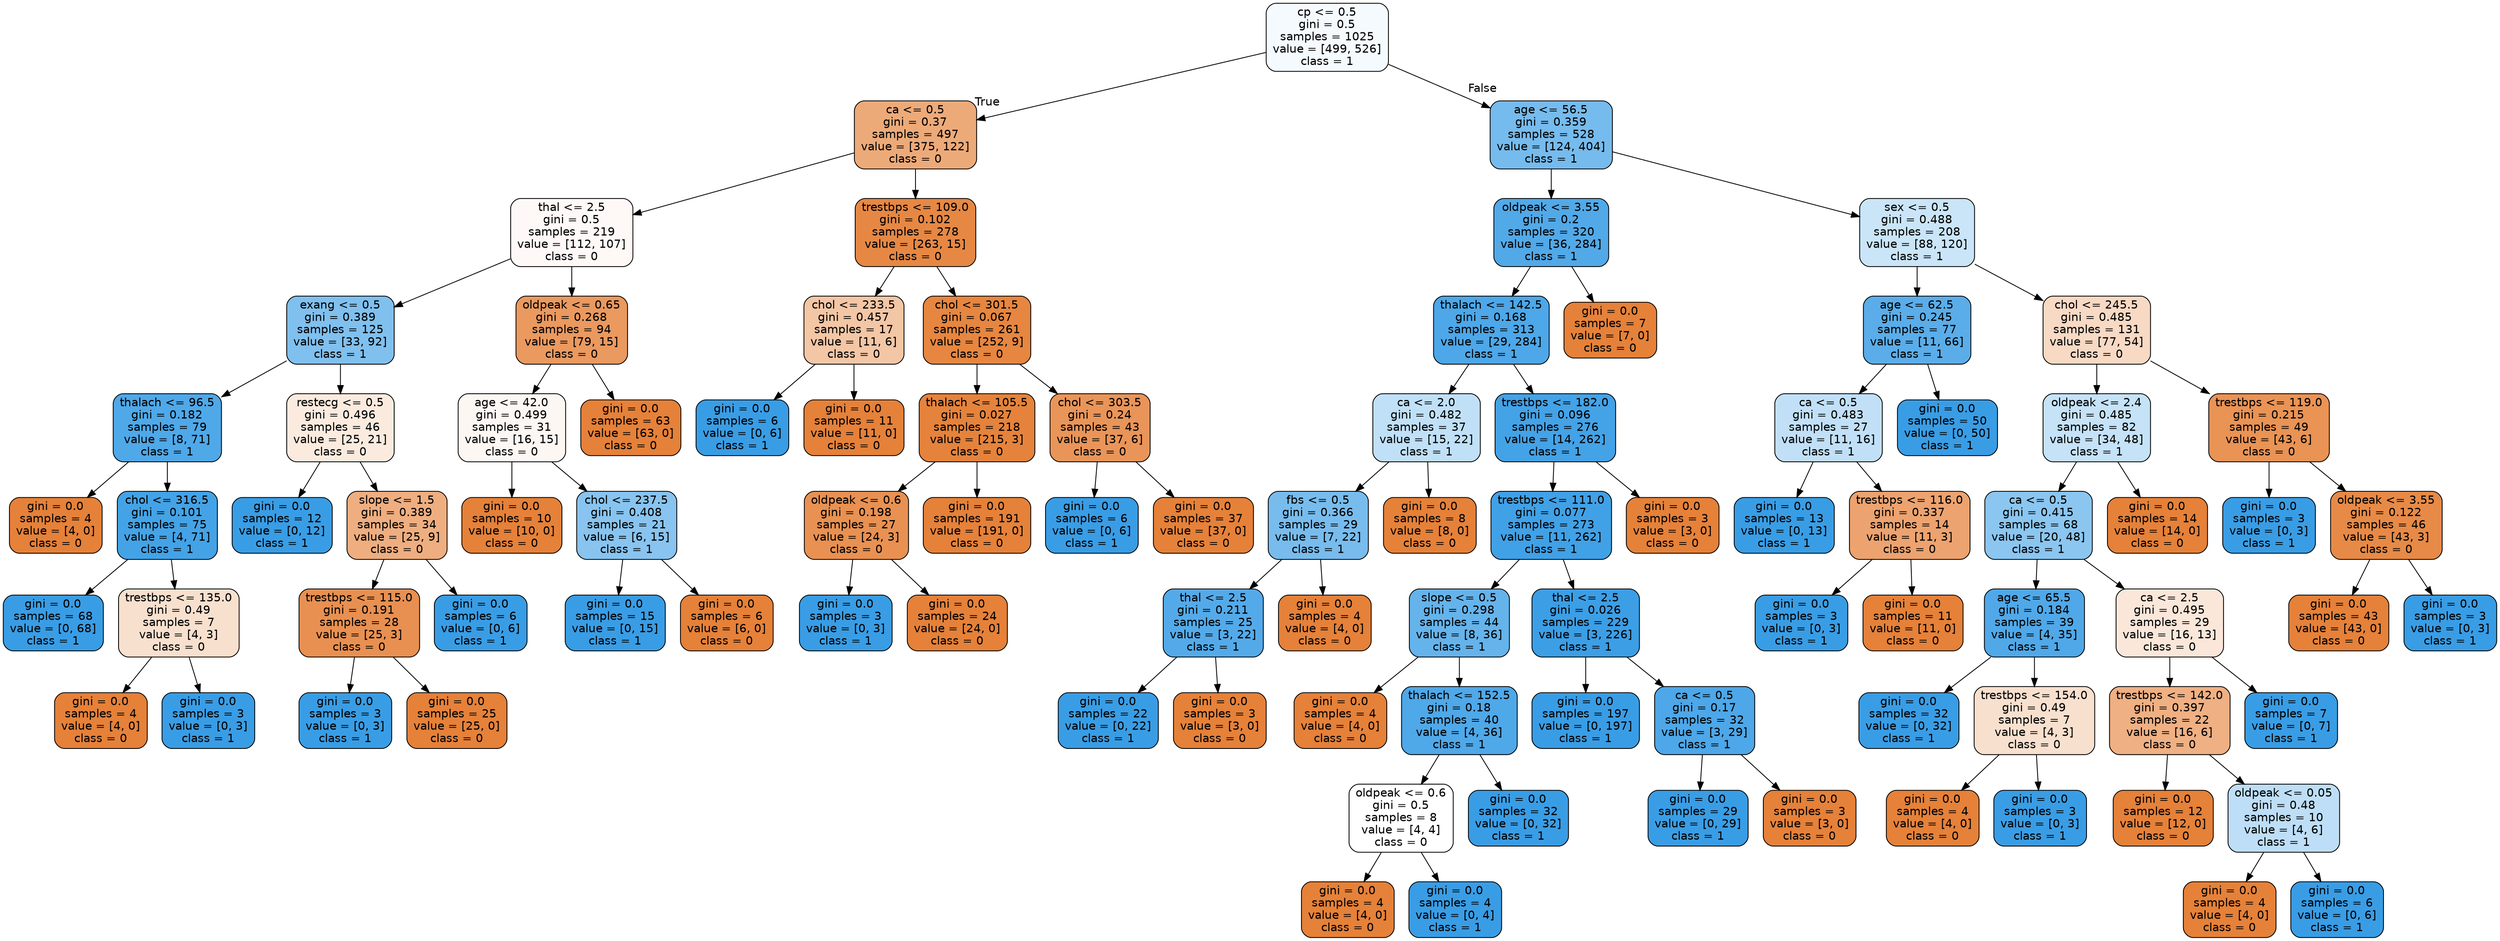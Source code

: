 digraph Tree {
node [shape=box, style="filled, rounded", color="black", fontname="helvetica"] ;
edge [fontname="helvetica"] ;
0 [label="cp <= 0.5\ngini = 0.5\nsamples = 1025\nvalue = [499, 526]\nclass = 1", fillcolor="#f5fafe"] ;
1 [label="ca <= 0.5\ngini = 0.37\nsamples = 497\nvalue = [375, 122]\nclass = 0", fillcolor="#edaa79"] ;
0 -> 1 [labeldistance=2.5, labelangle=45, headlabel="True"] ;
2 [label="thal <= 2.5\ngini = 0.5\nsamples = 219\nvalue = [112, 107]\nclass = 0", fillcolor="#fef9f6"] ;
1 -> 2 ;
3 [label="exang <= 0.5\ngini = 0.389\nsamples = 125\nvalue = [33, 92]\nclass = 1", fillcolor="#80c0ee"] ;
2 -> 3 ;
4 [label="thalach <= 96.5\ngini = 0.182\nsamples = 79\nvalue = [8, 71]\nclass = 1", fillcolor="#4fa8e8"] ;
3 -> 4 ;
5 [label="gini = 0.0\nsamples = 4\nvalue = [4, 0]\nclass = 0", fillcolor="#e58139"] ;
4 -> 5 ;
6 [label="chol <= 316.5\ngini = 0.101\nsamples = 75\nvalue = [4, 71]\nclass = 1", fillcolor="#44a3e6"] ;
4 -> 6 ;
7 [label="gini = 0.0\nsamples = 68\nvalue = [0, 68]\nclass = 1", fillcolor="#399de5"] ;
6 -> 7 ;
8 [label="trestbps <= 135.0\ngini = 0.49\nsamples = 7\nvalue = [4, 3]\nclass = 0", fillcolor="#f8e0ce"] ;
6 -> 8 ;
9 [label="gini = 0.0\nsamples = 4\nvalue = [4, 0]\nclass = 0", fillcolor="#e58139"] ;
8 -> 9 ;
10 [label="gini = 0.0\nsamples = 3\nvalue = [0, 3]\nclass = 1", fillcolor="#399de5"] ;
8 -> 10 ;
11 [label="restecg <= 0.5\ngini = 0.496\nsamples = 46\nvalue = [25, 21]\nclass = 0", fillcolor="#fbebdf"] ;
3 -> 11 ;
12 [label="gini = 0.0\nsamples = 12\nvalue = [0, 12]\nclass = 1", fillcolor="#399de5"] ;
11 -> 12 ;
13 [label="slope <= 1.5\ngini = 0.389\nsamples = 34\nvalue = [25, 9]\nclass = 0", fillcolor="#eeae80"] ;
11 -> 13 ;
14 [label="trestbps <= 115.0\ngini = 0.191\nsamples = 28\nvalue = [25, 3]\nclass = 0", fillcolor="#e89051"] ;
13 -> 14 ;
15 [label="gini = 0.0\nsamples = 3\nvalue = [0, 3]\nclass = 1", fillcolor="#399de5"] ;
14 -> 15 ;
16 [label="gini = 0.0\nsamples = 25\nvalue = [25, 0]\nclass = 0", fillcolor="#e58139"] ;
14 -> 16 ;
17 [label="gini = 0.0\nsamples = 6\nvalue = [0, 6]\nclass = 1", fillcolor="#399de5"] ;
13 -> 17 ;
18 [label="oldpeak <= 0.65\ngini = 0.268\nsamples = 94\nvalue = [79, 15]\nclass = 0", fillcolor="#ea995f"] ;
2 -> 18 ;
19 [label="age <= 42.0\ngini = 0.499\nsamples = 31\nvalue = [16, 15]\nclass = 0", fillcolor="#fdf7f3"] ;
18 -> 19 ;
20 [label="gini = 0.0\nsamples = 10\nvalue = [10, 0]\nclass = 0", fillcolor="#e58139"] ;
19 -> 20 ;
21 [label="chol <= 237.5\ngini = 0.408\nsamples = 21\nvalue = [6, 15]\nclass = 1", fillcolor="#88c4ef"] ;
19 -> 21 ;
22 [label="gini = 0.0\nsamples = 15\nvalue = [0, 15]\nclass = 1", fillcolor="#399de5"] ;
21 -> 22 ;
23 [label="gini = 0.0\nsamples = 6\nvalue = [6, 0]\nclass = 0", fillcolor="#e58139"] ;
21 -> 23 ;
24 [label="gini = 0.0\nsamples = 63\nvalue = [63, 0]\nclass = 0", fillcolor="#e58139"] ;
18 -> 24 ;
25 [label="trestbps <= 109.0\ngini = 0.102\nsamples = 278\nvalue = [263, 15]\nclass = 0", fillcolor="#e68844"] ;
1 -> 25 ;
26 [label="chol <= 233.5\ngini = 0.457\nsamples = 17\nvalue = [11, 6]\nclass = 0", fillcolor="#f3c6a5"] ;
25 -> 26 ;
27 [label="gini = 0.0\nsamples = 6\nvalue = [0, 6]\nclass = 1", fillcolor="#399de5"] ;
26 -> 27 ;
28 [label="gini = 0.0\nsamples = 11\nvalue = [11, 0]\nclass = 0", fillcolor="#e58139"] ;
26 -> 28 ;
29 [label="chol <= 301.5\ngini = 0.067\nsamples = 261\nvalue = [252, 9]\nclass = 0", fillcolor="#e68640"] ;
25 -> 29 ;
30 [label="thalach <= 105.5\ngini = 0.027\nsamples = 218\nvalue = [215, 3]\nclass = 0", fillcolor="#e5833c"] ;
29 -> 30 ;
31 [label="oldpeak <= 0.6\ngini = 0.198\nsamples = 27\nvalue = [24, 3]\nclass = 0", fillcolor="#e89152"] ;
30 -> 31 ;
32 [label="gini = 0.0\nsamples = 3\nvalue = [0, 3]\nclass = 1", fillcolor="#399de5"] ;
31 -> 32 ;
33 [label="gini = 0.0\nsamples = 24\nvalue = [24, 0]\nclass = 0", fillcolor="#e58139"] ;
31 -> 33 ;
34 [label="gini = 0.0\nsamples = 191\nvalue = [191, 0]\nclass = 0", fillcolor="#e58139"] ;
30 -> 34 ;
35 [label="chol <= 303.5\ngini = 0.24\nsamples = 43\nvalue = [37, 6]\nclass = 0", fillcolor="#e99559"] ;
29 -> 35 ;
36 [label="gini = 0.0\nsamples = 6\nvalue = [0, 6]\nclass = 1", fillcolor="#399de5"] ;
35 -> 36 ;
37 [label="gini = 0.0\nsamples = 37\nvalue = [37, 0]\nclass = 0", fillcolor="#e58139"] ;
35 -> 37 ;
38 [label="age <= 56.5\ngini = 0.359\nsamples = 528\nvalue = [124, 404]\nclass = 1", fillcolor="#76bbed"] ;
0 -> 38 [labeldistance=2.5, labelangle=-45, headlabel="False"] ;
39 [label="oldpeak <= 3.55\ngini = 0.2\nsamples = 320\nvalue = [36, 284]\nclass = 1", fillcolor="#52a9e8"] ;
38 -> 39 ;
40 [label="thalach <= 142.5\ngini = 0.168\nsamples = 313\nvalue = [29, 284]\nclass = 1", fillcolor="#4da7e8"] ;
39 -> 40 ;
41 [label="ca <= 2.0\ngini = 0.482\nsamples = 37\nvalue = [15, 22]\nclass = 1", fillcolor="#c0e0f7"] ;
40 -> 41 ;
42 [label="fbs <= 0.5\ngini = 0.366\nsamples = 29\nvalue = [7, 22]\nclass = 1", fillcolor="#78bced"] ;
41 -> 42 ;
43 [label="thal <= 2.5\ngini = 0.211\nsamples = 25\nvalue = [3, 22]\nclass = 1", fillcolor="#54aae9"] ;
42 -> 43 ;
44 [label="gini = 0.0\nsamples = 22\nvalue = [0, 22]\nclass = 1", fillcolor="#399de5"] ;
43 -> 44 ;
45 [label="gini = 0.0\nsamples = 3\nvalue = [3, 0]\nclass = 0", fillcolor="#e58139"] ;
43 -> 45 ;
46 [label="gini = 0.0\nsamples = 4\nvalue = [4, 0]\nclass = 0", fillcolor="#e58139"] ;
42 -> 46 ;
47 [label="gini = 0.0\nsamples = 8\nvalue = [8, 0]\nclass = 0", fillcolor="#e58139"] ;
41 -> 47 ;
48 [label="trestbps <= 182.0\ngini = 0.096\nsamples = 276\nvalue = [14, 262]\nclass = 1", fillcolor="#44a2e6"] ;
40 -> 48 ;
49 [label="trestbps <= 111.0\ngini = 0.077\nsamples = 273\nvalue = [11, 262]\nclass = 1", fillcolor="#41a1e6"] ;
48 -> 49 ;
50 [label="slope <= 0.5\ngini = 0.298\nsamples = 44\nvalue = [8, 36]\nclass = 1", fillcolor="#65b3eb"] ;
49 -> 50 ;
51 [label="gini = 0.0\nsamples = 4\nvalue = [4, 0]\nclass = 0", fillcolor="#e58139"] ;
50 -> 51 ;
52 [label="thalach <= 152.5\ngini = 0.18\nsamples = 40\nvalue = [4, 36]\nclass = 1", fillcolor="#4fa8e8"] ;
50 -> 52 ;
53 [label="oldpeak <= 0.6\ngini = 0.5\nsamples = 8\nvalue = [4, 4]\nclass = 0", fillcolor="#ffffff"] ;
52 -> 53 ;
54 [label="gini = 0.0\nsamples = 4\nvalue = [4, 0]\nclass = 0", fillcolor="#e58139"] ;
53 -> 54 ;
55 [label="gini = 0.0\nsamples = 4\nvalue = [0, 4]\nclass = 1", fillcolor="#399de5"] ;
53 -> 55 ;
56 [label="gini = 0.0\nsamples = 32\nvalue = [0, 32]\nclass = 1", fillcolor="#399de5"] ;
52 -> 56 ;
57 [label="thal <= 2.5\ngini = 0.026\nsamples = 229\nvalue = [3, 226]\nclass = 1", fillcolor="#3c9ee5"] ;
49 -> 57 ;
58 [label="gini = 0.0\nsamples = 197\nvalue = [0, 197]\nclass = 1", fillcolor="#399de5"] ;
57 -> 58 ;
59 [label="ca <= 0.5\ngini = 0.17\nsamples = 32\nvalue = [3, 29]\nclass = 1", fillcolor="#4da7e8"] ;
57 -> 59 ;
60 [label="gini = 0.0\nsamples = 29\nvalue = [0, 29]\nclass = 1", fillcolor="#399de5"] ;
59 -> 60 ;
61 [label="gini = 0.0\nsamples = 3\nvalue = [3, 0]\nclass = 0", fillcolor="#e58139"] ;
59 -> 61 ;
62 [label="gini = 0.0\nsamples = 3\nvalue = [3, 0]\nclass = 0", fillcolor="#e58139"] ;
48 -> 62 ;
63 [label="gini = 0.0\nsamples = 7\nvalue = [7, 0]\nclass = 0", fillcolor="#e58139"] ;
39 -> 63 ;
64 [label="sex <= 0.5\ngini = 0.488\nsamples = 208\nvalue = [88, 120]\nclass = 1", fillcolor="#cae5f8"] ;
38 -> 64 ;
65 [label="age <= 62.5\ngini = 0.245\nsamples = 77\nvalue = [11, 66]\nclass = 1", fillcolor="#5aade9"] ;
64 -> 65 ;
66 [label="ca <= 0.5\ngini = 0.483\nsamples = 27\nvalue = [11, 16]\nclass = 1", fillcolor="#c1e0f7"] ;
65 -> 66 ;
67 [label="gini = 0.0\nsamples = 13\nvalue = [0, 13]\nclass = 1", fillcolor="#399de5"] ;
66 -> 67 ;
68 [label="trestbps <= 116.0\ngini = 0.337\nsamples = 14\nvalue = [11, 3]\nclass = 0", fillcolor="#eca36f"] ;
66 -> 68 ;
69 [label="gini = 0.0\nsamples = 3\nvalue = [0, 3]\nclass = 1", fillcolor="#399de5"] ;
68 -> 69 ;
70 [label="gini = 0.0\nsamples = 11\nvalue = [11, 0]\nclass = 0", fillcolor="#e58139"] ;
68 -> 70 ;
71 [label="gini = 0.0\nsamples = 50\nvalue = [0, 50]\nclass = 1", fillcolor="#399de5"] ;
65 -> 71 ;
72 [label="chol <= 245.5\ngini = 0.485\nsamples = 131\nvalue = [77, 54]\nclass = 0", fillcolor="#f7d9c4"] ;
64 -> 72 ;
73 [label="oldpeak <= 2.4\ngini = 0.485\nsamples = 82\nvalue = [34, 48]\nclass = 1", fillcolor="#c5e2f7"] ;
72 -> 73 ;
74 [label="ca <= 0.5\ngini = 0.415\nsamples = 68\nvalue = [20, 48]\nclass = 1", fillcolor="#8bc6f0"] ;
73 -> 74 ;
75 [label="age <= 65.5\ngini = 0.184\nsamples = 39\nvalue = [4, 35]\nclass = 1", fillcolor="#50a8e8"] ;
74 -> 75 ;
76 [label="gini = 0.0\nsamples = 32\nvalue = [0, 32]\nclass = 1", fillcolor="#399de5"] ;
75 -> 76 ;
77 [label="trestbps <= 154.0\ngini = 0.49\nsamples = 7\nvalue = [4, 3]\nclass = 0", fillcolor="#f8e0ce"] ;
75 -> 77 ;
78 [label="gini = 0.0\nsamples = 4\nvalue = [4, 0]\nclass = 0", fillcolor="#e58139"] ;
77 -> 78 ;
79 [label="gini = 0.0\nsamples = 3\nvalue = [0, 3]\nclass = 1", fillcolor="#399de5"] ;
77 -> 79 ;
80 [label="ca <= 2.5\ngini = 0.495\nsamples = 29\nvalue = [16, 13]\nclass = 0", fillcolor="#fae7da"] ;
74 -> 80 ;
81 [label="trestbps <= 142.0\ngini = 0.397\nsamples = 22\nvalue = [16, 6]\nclass = 0", fillcolor="#efb083"] ;
80 -> 81 ;
82 [label="gini = 0.0\nsamples = 12\nvalue = [12, 0]\nclass = 0", fillcolor="#e58139"] ;
81 -> 82 ;
83 [label="oldpeak <= 0.05\ngini = 0.48\nsamples = 10\nvalue = [4, 6]\nclass = 1", fillcolor="#bddef6"] ;
81 -> 83 ;
84 [label="gini = 0.0\nsamples = 4\nvalue = [4, 0]\nclass = 0", fillcolor="#e58139"] ;
83 -> 84 ;
85 [label="gini = 0.0\nsamples = 6\nvalue = [0, 6]\nclass = 1", fillcolor="#399de5"] ;
83 -> 85 ;
86 [label="gini = 0.0\nsamples = 7\nvalue = [0, 7]\nclass = 1", fillcolor="#399de5"] ;
80 -> 86 ;
87 [label="gini = 0.0\nsamples = 14\nvalue = [14, 0]\nclass = 0", fillcolor="#e58139"] ;
73 -> 87 ;
88 [label="trestbps <= 119.0\ngini = 0.215\nsamples = 49\nvalue = [43, 6]\nclass = 0", fillcolor="#e99355"] ;
72 -> 88 ;
89 [label="gini = 0.0\nsamples = 3\nvalue = [0, 3]\nclass = 1", fillcolor="#399de5"] ;
88 -> 89 ;
90 [label="oldpeak <= 3.55\ngini = 0.122\nsamples = 46\nvalue = [43, 3]\nclass = 0", fillcolor="#e78a47"] ;
88 -> 90 ;
91 [label="gini = 0.0\nsamples = 43\nvalue = [43, 0]\nclass = 0", fillcolor="#e58139"] ;
90 -> 91 ;
92 [label="gini = 0.0\nsamples = 3\nvalue = [0, 3]\nclass = 1", fillcolor="#399de5"] ;
90 -> 92 ;
}